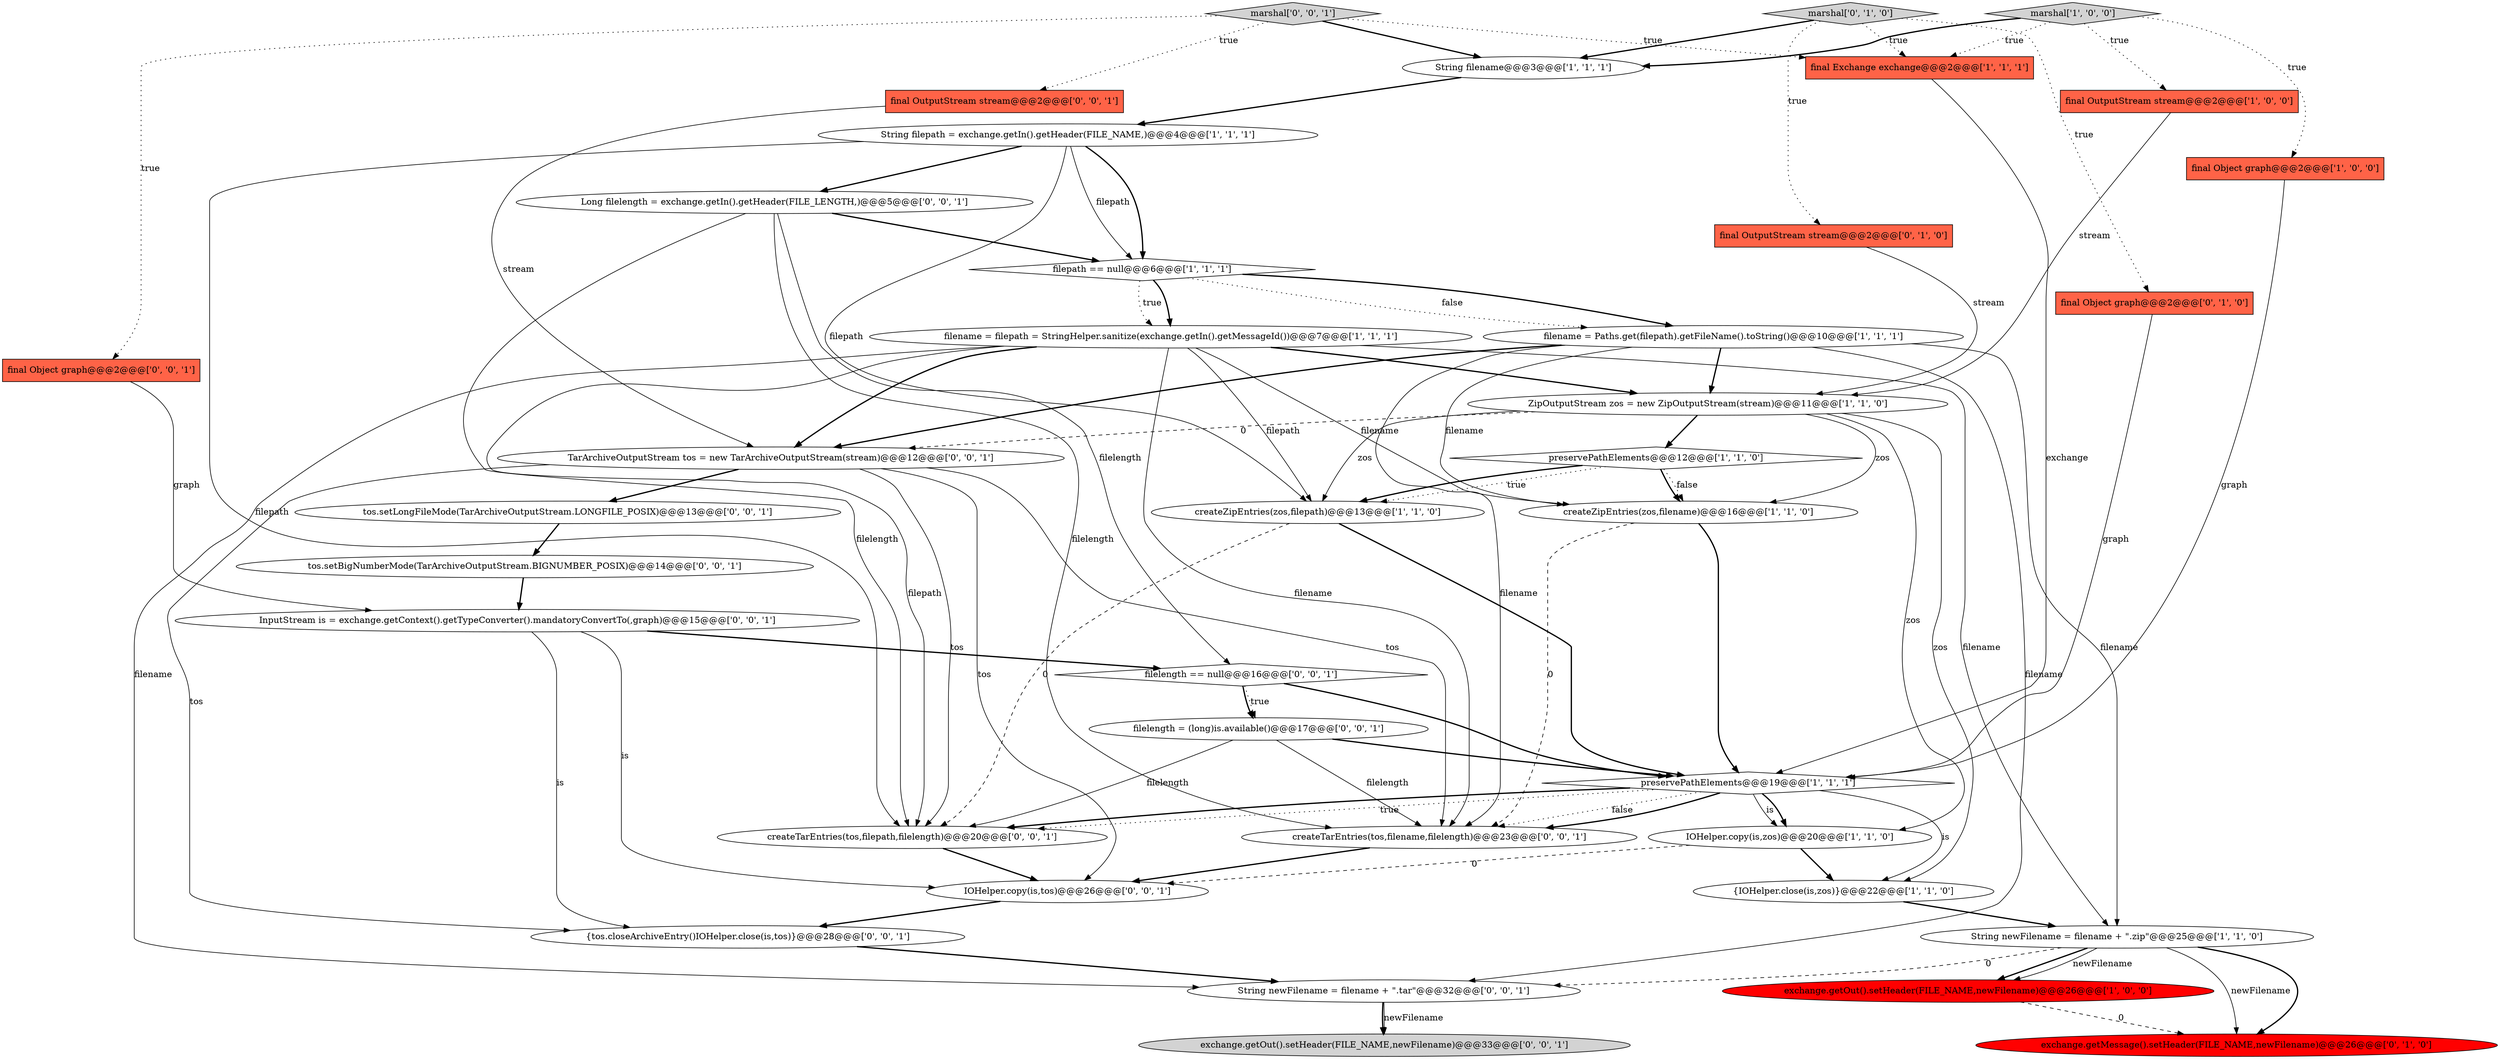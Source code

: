 digraph {
23 [style = filled, label = "marshal['0', '0', '1']", fillcolor = lightgray, shape = diamond image = "AAA0AAABBB3BBB"];
13 [style = filled, label = "final Exchange exchange@@@2@@@['1', '1', '1']", fillcolor = tomato, shape = box image = "AAA0AAABBB1BBB"];
36 [style = filled, label = "exchange.getOut().setHeader(FILE_NAME,newFilename)@@@33@@@['0', '0', '1']", fillcolor = lightgray, shape = ellipse image = "AAA0AAABBB3BBB"];
1 [style = filled, label = "String newFilename = filename + \".zip\"@@@25@@@['1', '1', '0']", fillcolor = white, shape = ellipse image = "AAA0AAABBB1BBB"];
27 [style = filled, label = "{tos.closeArchiveEntry()IOHelper.close(is,tos)}@@@28@@@['0', '0', '1']", fillcolor = white, shape = ellipse image = "AAA0AAABBB3BBB"];
21 [style = filled, label = "final OutputStream stream@@@2@@@['0', '1', '0']", fillcolor = tomato, shape = box image = "AAA0AAABBB2BBB"];
5 [style = filled, label = "preservePathElements@@@12@@@['1', '1', '0']", fillcolor = white, shape = diamond image = "AAA0AAABBB1BBB"];
9 [style = filled, label = "final OutputStream stream@@@2@@@['1', '0', '0']", fillcolor = tomato, shape = box image = "AAA0AAABBB1BBB"];
37 [style = filled, label = "tos.setBigNumberMode(TarArchiveOutputStream.BIGNUMBER_POSIX)@@@14@@@['0', '0', '1']", fillcolor = white, shape = ellipse image = "AAA0AAABBB3BBB"];
2 [style = filled, label = "exchange.getOut().setHeader(FILE_NAME,newFilename)@@@26@@@['1', '0', '0']", fillcolor = red, shape = ellipse image = "AAA1AAABBB1BBB"];
24 [style = filled, label = "IOHelper.copy(is,tos)@@@26@@@['0', '0', '1']", fillcolor = white, shape = ellipse image = "AAA0AAABBB3BBB"];
15 [style = filled, label = "createZipEntries(zos,filename)@@@16@@@['1', '1', '0']", fillcolor = white, shape = ellipse image = "AAA0AAABBB1BBB"];
10 [style = filled, label = "String filepath = exchange.getIn().getHeader(FILE_NAME,)@@@4@@@['1', '1', '1']", fillcolor = white, shape = ellipse image = "AAA0AAABBB1BBB"];
29 [style = filled, label = "InputStream is = exchange.getContext().getTypeConverter().mandatoryConvertTo(,graph)@@@15@@@['0', '0', '1']", fillcolor = white, shape = ellipse image = "AAA0AAABBB3BBB"];
16 [style = filled, label = "marshal['1', '0', '0']", fillcolor = lightgray, shape = diamond image = "AAA0AAABBB1BBB"];
32 [style = filled, label = "tos.setLongFileMode(TarArchiveOutputStream.LONGFILE_POSIX)@@@13@@@['0', '0', '1']", fillcolor = white, shape = ellipse image = "AAA0AAABBB3BBB"];
26 [style = filled, label = "createTarEntries(tos,filepath,filelength)@@@20@@@['0', '0', '1']", fillcolor = white, shape = ellipse image = "AAA0AAABBB3BBB"];
17 [style = filled, label = "preservePathElements@@@19@@@['1', '1', '1']", fillcolor = white, shape = diamond image = "AAA0AAABBB1BBB"];
25 [style = filled, label = "TarArchiveOutputStream tos = new TarArchiveOutputStream(stream)@@@12@@@['0', '0', '1']", fillcolor = white, shape = ellipse image = "AAA0AAABBB3BBB"];
4 [style = filled, label = "filepath == null@@@6@@@['1', '1', '1']", fillcolor = white, shape = diamond image = "AAA0AAABBB1BBB"];
0 [style = filled, label = "filename = filepath = StringHelper.sanitize(exchange.getIn().getMessageId())@@@7@@@['1', '1', '1']", fillcolor = white, shape = ellipse image = "AAA0AAABBB1BBB"];
30 [style = filled, label = "final OutputStream stream@@@2@@@['0', '0', '1']", fillcolor = tomato, shape = box image = "AAA0AAABBB3BBB"];
8 [style = filled, label = "String filename@@@3@@@['1', '1', '1']", fillcolor = white, shape = ellipse image = "AAA0AAABBB1BBB"];
18 [style = filled, label = "exchange.getMessage().setHeader(FILE_NAME,newFilename)@@@26@@@['0', '1', '0']", fillcolor = red, shape = ellipse image = "AAA1AAABBB2BBB"];
19 [style = filled, label = "marshal['0', '1', '0']", fillcolor = lightgray, shape = diamond image = "AAA0AAABBB2BBB"];
34 [style = filled, label = "Long filelength = exchange.getIn().getHeader(FILE_LENGTH,)@@@5@@@['0', '0', '1']", fillcolor = white, shape = ellipse image = "AAA0AAABBB3BBB"];
6 [style = filled, label = "IOHelper.copy(is,zos)@@@20@@@['1', '1', '0']", fillcolor = white, shape = ellipse image = "AAA0AAABBB1BBB"];
11 [style = filled, label = "createZipEntries(zos,filepath)@@@13@@@['1', '1', '0']", fillcolor = white, shape = ellipse image = "AAA0AAABBB1BBB"];
33 [style = filled, label = "createTarEntries(tos,filename,filelength)@@@23@@@['0', '0', '1']", fillcolor = white, shape = ellipse image = "AAA0AAABBB3BBB"];
28 [style = filled, label = "filelength = (long)is.available()@@@17@@@['0', '0', '1']", fillcolor = white, shape = ellipse image = "AAA0AAABBB3BBB"];
14 [style = filled, label = "filename = Paths.get(filepath).getFileName().toString()@@@10@@@['1', '1', '1']", fillcolor = white, shape = ellipse image = "AAA0AAABBB1BBB"];
7 [style = filled, label = "ZipOutputStream zos = new ZipOutputStream(stream)@@@11@@@['1', '1', '0']", fillcolor = white, shape = ellipse image = "AAA0AAABBB1BBB"];
22 [style = filled, label = "filelength == null@@@16@@@['0', '0', '1']", fillcolor = white, shape = diamond image = "AAA0AAABBB3BBB"];
31 [style = filled, label = "final Object graph@@@2@@@['0', '0', '1']", fillcolor = tomato, shape = box image = "AAA0AAABBB3BBB"];
12 [style = filled, label = "{IOHelper.close(is,zos)}@@@22@@@['1', '1', '0']", fillcolor = white, shape = ellipse image = "AAA0AAABBB1BBB"];
3 [style = filled, label = "final Object graph@@@2@@@['1', '0', '0']", fillcolor = tomato, shape = box image = "AAA0AAABBB1BBB"];
35 [style = filled, label = "String newFilename = filename + \".tar\"@@@32@@@['0', '0', '1']", fillcolor = white, shape = ellipse image = "AAA0AAABBB3BBB"];
20 [style = filled, label = "final Object graph@@@2@@@['0', '1', '0']", fillcolor = tomato, shape = box image = "AAA0AAABBB2BBB"];
8->10 [style = bold, label=""];
16->9 [style = dotted, label="true"];
14->25 [style = bold, label=""];
32->37 [style = bold, label=""];
16->13 [style = dotted, label="true"];
25->27 [style = solid, label="tos"];
5->15 [style = bold, label=""];
13->17 [style = solid, label="exchange"];
17->6 [style = solid, label="is"];
0->15 [style = solid, label="filename"];
14->7 [style = bold, label=""];
17->33 [style = dotted, label="false"];
15->17 [style = bold, label=""];
5->11 [style = dotted, label="true"];
9->7 [style = solid, label="stream"];
0->35 [style = solid, label="filename"];
0->25 [style = bold, label=""];
10->4 [style = solid, label="filepath"];
0->33 [style = solid, label="filename"];
15->33 [style = dashed, label="0"];
7->25 [style = dashed, label="0"];
21->7 [style = solid, label="stream"];
24->27 [style = bold, label=""];
28->33 [style = solid, label="filelength"];
17->26 [style = dotted, label="true"];
25->24 [style = solid, label="tos"];
4->0 [style = dotted, label="true"];
5->15 [style = dotted, label="false"];
37->29 [style = bold, label=""];
19->21 [style = dotted, label="true"];
23->8 [style = bold, label=""];
26->24 [style = bold, label=""];
12->1 [style = bold, label=""];
0->1 [style = solid, label="filename"];
25->33 [style = solid, label="tos"];
4->0 [style = bold, label=""];
0->11 [style = solid, label="filepath"];
0->7 [style = bold, label=""];
34->22 [style = solid, label="filelength"];
20->17 [style = solid, label="graph"];
7->5 [style = bold, label=""];
14->15 [style = solid, label="filename"];
10->34 [style = bold, label=""];
34->26 [style = solid, label="filelength"];
2->18 [style = dashed, label="0"];
22->17 [style = bold, label=""];
11->17 [style = bold, label=""];
5->11 [style = bold, label=""];
31->29 [style = solid, label="graph"];
4->14 [style = bold, label=""];
29->27 [style = solid, label="is"];
4->14 [style = dotted, label="false"];
1->35 [style = dashed, label="0"];
16->8 [style = bold, label=""];
17->6 [style = bold, label=""];
29->24 [style = solid, label="is"];
7->15 [style = solid, label="zos"];
11->26 [style = dashed, label="0"];
10->11 [style = solid, label="filepath"];
22->28 [style = bold, label=""];
27->35 [style = bold, label=""];
25->26 [style = solid, label="tos"];
33->24 [style = bold, label=""];
10->26 [style = solid, label="filepath"];
0->26 [style = solid, label="filepath"];
23->13 [style = dotted, label="true"];
17->12 [style = solid, label="is"];
28->17 [style = bold, label=""];
1->2 [style = bold, label=""];
14->33 [style = solid, label="filename"];
7->11 [style = solid, label="zos"];
6->12 [style = bold, label=""];
14->35 [style = solid, label="filename"];
17->26 [style = bold, label=""];
3->17 [style = solid, label="graph"];
1->18 [style = solid, label="newFilename"];
19->20 [style = dotted, label="true"];
1->2 [style = solid, label="newFilename"];
25->32 [style = bold, label=""];
22->28 [style = dotted, label="true"];
23->30 [style = dotted, label="true"];
1->18 [style = bold, label=""];
17->33 [style = bold, label=""];
19->13 [style = dotted, label="true"];
30->25 [style = solid, label="stream"];
16->3 [style = dotted, label="true"];
19->8 [style = bold, label=""];
28->26 [style = solid, label="filelength"];
7->12 [style = solid, label="zos"];
6->24 [style = dashed, label="0"];
7->6 [style = solid, label="zos"];
10->4 [style = bold, label=""];
34->4 [style = bold, label=""];
14->1 [style = solid, label="filename"];
29->22 [style = bold, label=""];
35->36 [style = bold, label=""];
35->36 [style = solid, label="newFilename"];
23->31 [style = dotted, label="true"];
34->33 [style = solid, label="filelength"];
}
